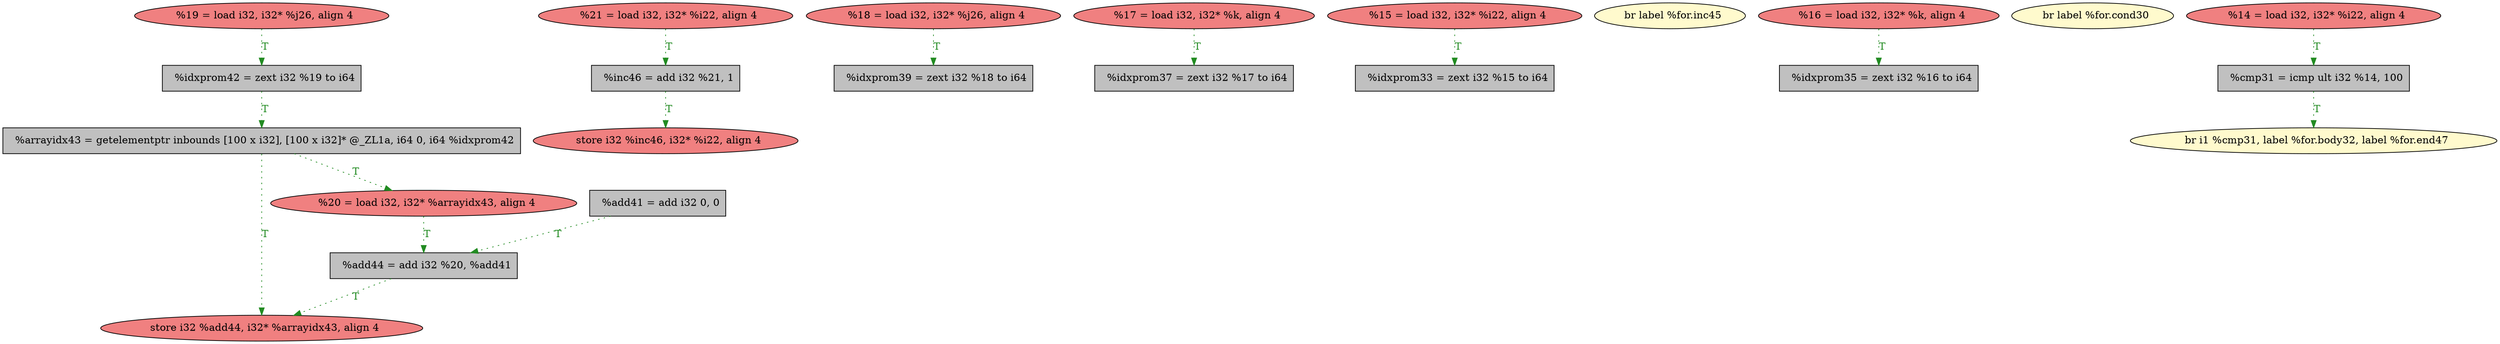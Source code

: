 
digraph G {


node1234 [fillcolor=lightcoral,label="  store i32 %add44, i32* %arrayidx43, align 4",shape=ellipse,style=filled ]
node1233 [fillcolor=lightcoral,label="  store i32 %inc46, i32* %i22, align 4",shape=ellipse,style=filled ]
node1235 [fillcolor=grey,label="  %idxprom39 = zext i32 %18 to i64",shape=rectangle,style=filled ]
node1232 [fillcolor=lightcoral,label="  %18 = load i32, i32* %j26, align 4",shape=ellipse,style=filled ]
node1231 [fillcolor=grey,label="  %idxprom37 = zext i32 %17 to i64",shape=rectangle,style=filled ]
node1221 [fillcolor=grey,label="  %idxprom33 = zext i32 %15 to i64",shape=rectangle,style=filled ]
node1219 [fillcolor=lemonchiffon,label="  br label %for.inc45",shape=ellipse,style=filled ]
node1237 [fillcolor=grey,label="  %idxprom42 = zext i32 %19 to i64",shape=rectangle,style=filled ]
node1229 [fillcolor=grey,label="  %idxprom35 = zext i32 %16 to i64",shape=rectangle,style=filled ]
node1218 [fillcolor=lightcoral,label="  %16 = load i32, i32* %k, align 4",shape=ellipse,style=filled ]
node1220 [fillcolor=lightcoral,label="  %20 = load i32, i32* %arrayidx43, align 4",shape=ellipse,style=filled ]
node1227 [fillcolor=lightcoral,label="  %21 = load i32, i32* %i22, align 4",shape=ellipse,style=filled ]
node1217 [fillcolor=grey,label="  %add44 = add i32 %20, %add41",shape=rectangle,style=filled ]
node1215 [fillcolor=lemonchiffon,label="  br label %for.cond30",shape=ellipse,style=filled ]
node1224 [fillcolor=lightcoral,label="  %14 = load i32, i32* %i22, align 4",shape=ellipse,style=filled ]
node1236 [fillcolor=lightcoral,label="  %19 = load i32, i32* %j26, align 4",shape=ellipse,style=filled ]
node1223 [fillcolor=grey,label="  %add41 = add i32 0, 0",shape=rectangle,style=filled ]
node1222 [fillcolor=lightcoral,label="  %15 = load i32, i32* %i22, align 4",shape=ellipse,style=filled ]
node1225 [fillcolor=lemonchiffon,label="  br i1 %cmp31, label %for.body32, label %for.end47",shape=ellipse,style=filled ]
node1216 [fillcolor=grey,label="  %inc46 = add i32 %21, 1",shape=rectangle,style=filled ]
node1226 [fillcolor=grey,label="  %cmp31 = icmp ult i32 %14, 100",shape=rectangle,style=filled ]
node1228 [fillcolor=grey,label="  %arrayidx43 = getelementptr inbounds [100 x i32], [100 x i32]* @_ZL1a, i64 0, i64 %idxprom42",shape=rectangle,style=filled ]
node1230 [fillcolor=lightcoral,label="  %17 = load i32, i32* %k, align 4",shape=ellipse,style=filled ]

node1220->node1217 [style=dotted,color=forestgreen,label="T",fontcolor=forestgreen ]
node1218->node1229 [style=dotted,color=forestgreen,label="T",fontcolor=forestgreen ]
node1216->node1233 [style=dotted,color=forestgreen,label="T",fontcolor=forestgreen ]
node1223->node1217 [style=dotted,color=forestgreen,label="T",fontcolor=forestgreen ]
node1217->node1234 [style=dotted,color=forestgreen,label="T",fontcolor=forestgreen ]
node1222->node1221 [style=dotted,color=forestgreen,label="T",fontcolor=forestgreen ]
node1224->node1226 [style=dotted,color=forestgreen,label="T",fontcolor=forestgreen ]
node1227->node1216 [style=dotted,color=forestgreen,label="T",fontcolor=forestgreen ]
node1226->node1225 [style=dotted,color=forestgreen,label="T",fontcolor=forestgreen ]
node1232->node1235 [style=dotted,color=forestgreen,label="T",fontcolor=forestgreen ]
node1237->node1228 [style=dotted,color=forestgreen,label="T",fontcolor=forestgreen ]
node1228->node1234 [style=dotted,color=forestgreen,label="T",fontcolor=forestgreen ]
node1236->node1237 [style=dotted,color=forestgreen,label="T",fontcolor=forestgreen ]
node1230->node1231 [style=dotted,color=forestgreen,label="T",fontcolor=forestgreen ]
node1228->node1220 [style=dotted,color=forestgreen,label="T",fontcolor=forestgreen ]


}
